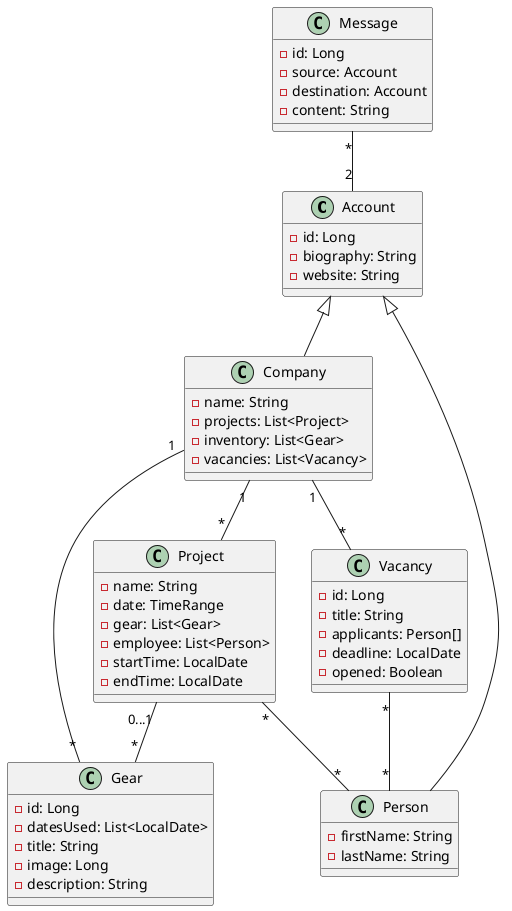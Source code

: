 @startuml

class Account {
- id: Long
- biography: String
- website: String
}

class Company {
- name: String
- projects: List<Project>
- inventory: List<Gear>
- vacancies: List<Vacancy>
}

class Project {
- name: String
- date: TimeRange
- gear: List<Gear>
- employee: List<Person>
- startTime: LocalDate
- endTime: LocalDate
}

class Gear {
- id: Long
- datesUsed: List<LocalDate>
- title: String
- image: Long
- description: String
}

class Person {
- firstName: String
- lastName: String
}

class Vacancy {
- id: Long
- title: String
- applicants: Person[]
- deadline: LocalDate
- opened: Boolean
}

class Message {
- id: Long
- source: Account
- destination: Account
- content: String
}

Account <|-- Company
Account <|-- Person
Company "1" -- "*" Project
Company "1" -- "*" Vacancy
Vacancy "*" -- "*"Person
Message "*" -- "2" Account
Project "0...1" -- "*" Gear
Gear "*" -- "1" Company
Project "*" -- "*" Person

@enduml

